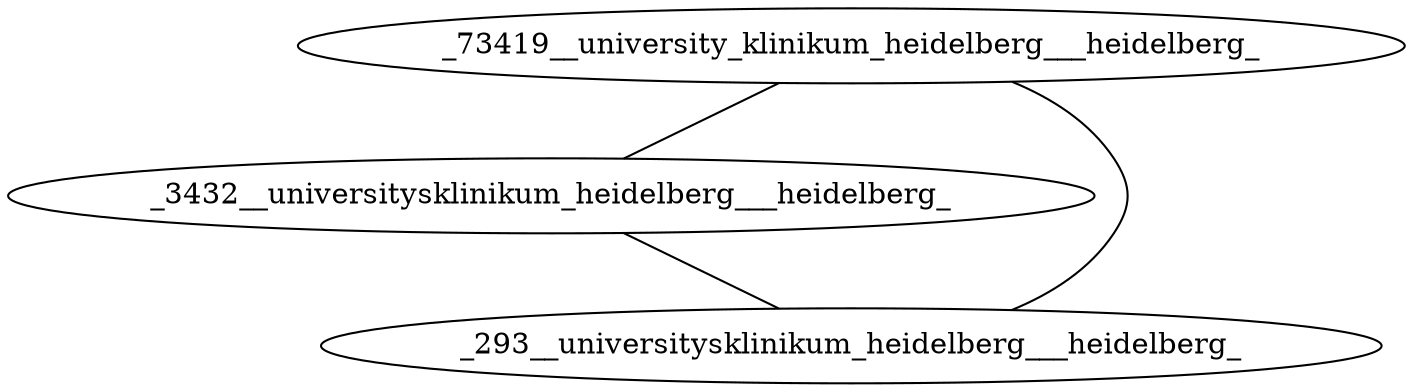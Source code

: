 graph {
_73419__university_klinikum_heidelberg___heidelberg_ -- _3432__universitysklinikum_heidelberg___heidelberg_
_3432__universitysklinikum_heidelberg___heidelberg_ -- _293__universitysklinikum_heidelberg___heidelberg_
_73419__university_klinikum_heidelberg___heidelberg_ -- _293__universitysklinikum_heidelberg___heidelberg_
}
